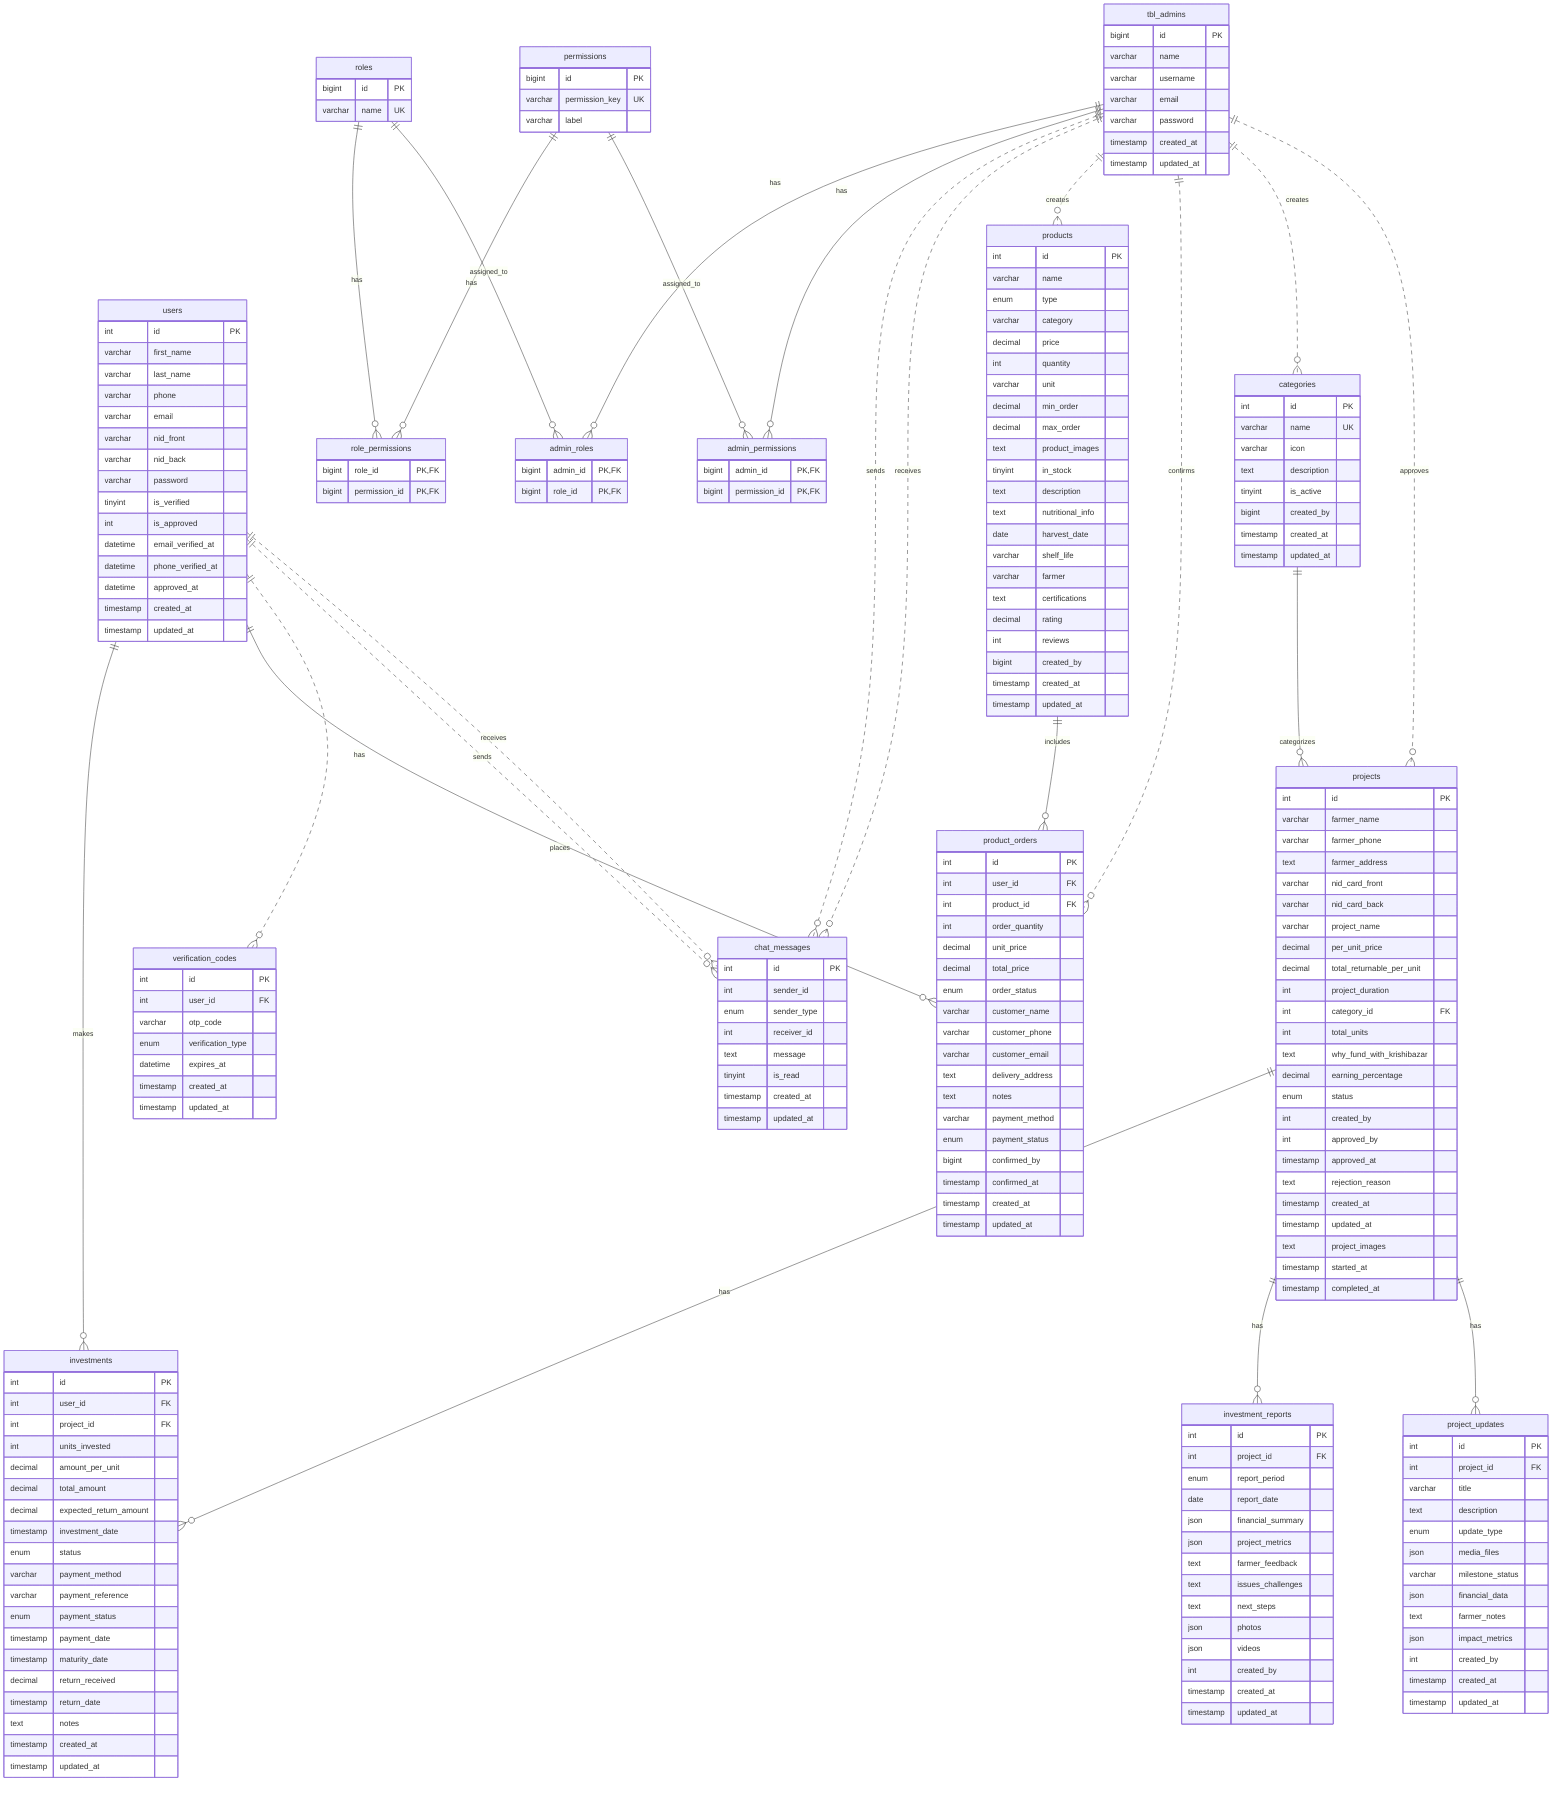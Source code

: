erDiagram
  users {
    int id PK
    varchar first_name
    varchar last_name
    varchar phone
    varchar email
    varchar nid_front
    varchar nid_back
    varchar password
    tinyint is_verified
    int is_approved
    datetime email_verified_at
    datetime phone_verified_at
    datetime approved_at
    timestamp created_at
    timestamp updated_at
  }

  tbl_admins {
    bigint id PK
    varchar name
    varchar username
    varchar email
    varchar password
    timestamp created_at
    timestamp updated_at
  }

  roles {
    bigint id PK
    varchar name UK
  }

  permissions {
    bigint id PK
    varchar permission_key UK
    varchar label
  }

  role_permissions {
    bigint role_id PK,FK
    bigint permission_id PK,FK
  }

  admin_roles {
    bigint admin_id PK,FK
    bigint role_id PK,FK
  }

  admin_permissions {
    bigint admin_id PK,FK
    bigint permission_id PK,FK
  }

  categories {
    int id PK
    varchar name UK
    varchar icon
    text description
    tinyint is_active
    bigint created_by
    timestamp created_at
    timestamp updated_at
  }

  products {
    int id PK
    varchar name
    enum type
    varchar category
    decimal price
    int quantity
    varchar unit
    decimal min_order
    decimal max_order
    text product_images
    tinyint in_stock
    text description
    text nutritional_info
    date harvest_date
    varchar shelf_life
    varchar farmer
    text certifications
    decimal rating
    int reviews
    bigint created_by
    timestamp created_at
    timestamp updated_at
  }

  product_orders {
    int id PK
    int user_id FK
    int product_id FK
    int order_quantity
    decimal unit_price
    decimal total_price
    enum order_status
    varchar customer_name
    varchar customer_phone
    varchar customer_email
    text delivery_address
    text notes
    varchar payment_method
    enum payment_status
    bigint confirmed_by
    timestamp confirmed_at
    timestamp created_at
    timestamp updated_at
  }

  projects {
    int id PK
    varchar farmer_name
    varchar farmer_phone
    text farmer_address
    varchar nid_card_front
    varchar nid_card_back
    varchar project_name
    decimal per_unit_price
    decimal total_returnable_per_unit
    int project_duration
    int category_id FK
    int total_units
    text why_fund_with_krishibazar
    decimal earning_percentage
    enum status
    int created_by
    int approved_by
    timestamp approved_at
    text rejection_reason
    timestamp created_at
    timestamp updated_at
    text project_images
    timestamp started_at
    timestamp completed_at
  }

  investments {
    int id PK
    int user_id FK
    int project_id FK
    int units_invested
    decimal amount_per_unit
    decimal total_amount
    decimal expected_return_amount
    timestamp investment_date
    enum status
    varchar payment_method
    varchar payment_reference
    enum payment_status
    timestamp payment_date
    timestamp maturity_date
    decimal return_received
    timestamp return_date
    text notes
    timestamp created_at
    timestamp updated_at
  }

  investment_reports {
    int id PK
    int project_id FK
    enum report_period
    date report_date
    json financial_summary
    json project_metrics
    text farmer_feedback
    text issues_challenges
    text next_steps
    json photos
    json videos
    int created_by
    timestamp created_at
    timestamp updated_at
  }

  project_updates {
    int id PK
    int project_id FK
    varchar title
    text description
    enum update_type
    json media_files
    varchar milestone_status
    json financial_data
    text farmer_notes
    json impact_metrics
    int created_by
    timestamp created_at
    timestamp updated_at
  }

  chat_messages {
    int id PK
    int sender_id
    enum sender_type
    int receiver_id
    text message
    tinyint is_read
    timestamp created_at
    timestamp updated_at
  }

  verification_codes {
    int id PK
    int user_id FK
    varchar otp_code
    enum verification_type
    datetime expires_at
    timestamp created_at
    timestamp updated_at
  }

  roles ||--o{ role_permissions : has
  permissions ||--o{ role_permissions : has
  tbl_admins ||--o{ admin_roles : has
  roles ||--o{ admin_roles : assigned_to
  tbl_admins ||--o{ admin_permissions : has
  permissions ||--o{ admin_permissions : assigned_to

  categories ||--o{ projects : categorizes
  projects ||--o{ investments : has
  users ||--o{ investments : makes
  projects ||--o{ investment_reports : has
  projects ||--o{ project_updates : has

  products ||--o{ product_orders : includes
  users ||--o{ product_orders : places

  users ||..o{ verification_codes : has

  users ||..o{ chat_messages : sends
  tbl_admins ||..o{ chat_messages : sends
  users ||..o{ chat_messages : receives
  tbl_admins ||..o{ chat_messages : receives

  tbl_admins ||..o{ products : creates
  tbl_admins ||..o{ product_orders : confirms
  tbl_admins ||..o{ categories : creates
  tbl_admins ||..o{ projects : approves